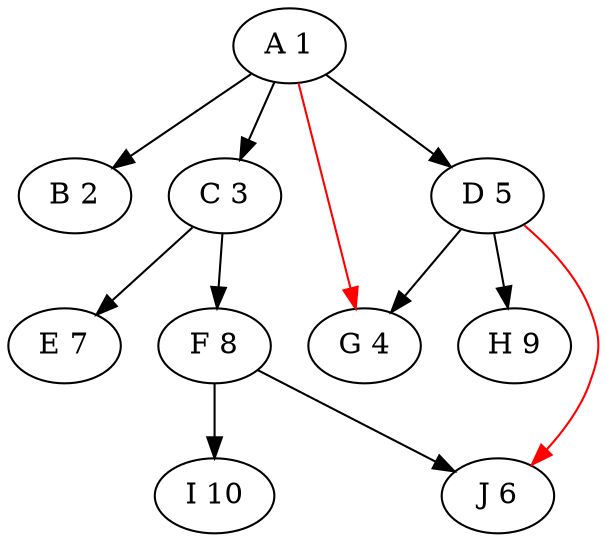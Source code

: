 digraph G {
    A [label="A 1"];
    B [label="B 2"];
    C [label="C 3"];
    D [label="D 5"];
    E [label="E 7"];
    F [label="F 8"];
    G [label="G 4"];
    H [label="H 9"];
    I [label="I 10"];
    J [label="J 6"];

    A -> B;
    A -> C;
    A -> D;

    C -> E;
    C -> F;

    D -> G;

    D -> H;
    F -> I;
    F -> J;

    A -> G [color=red];
    D -> J [color=red];
}
